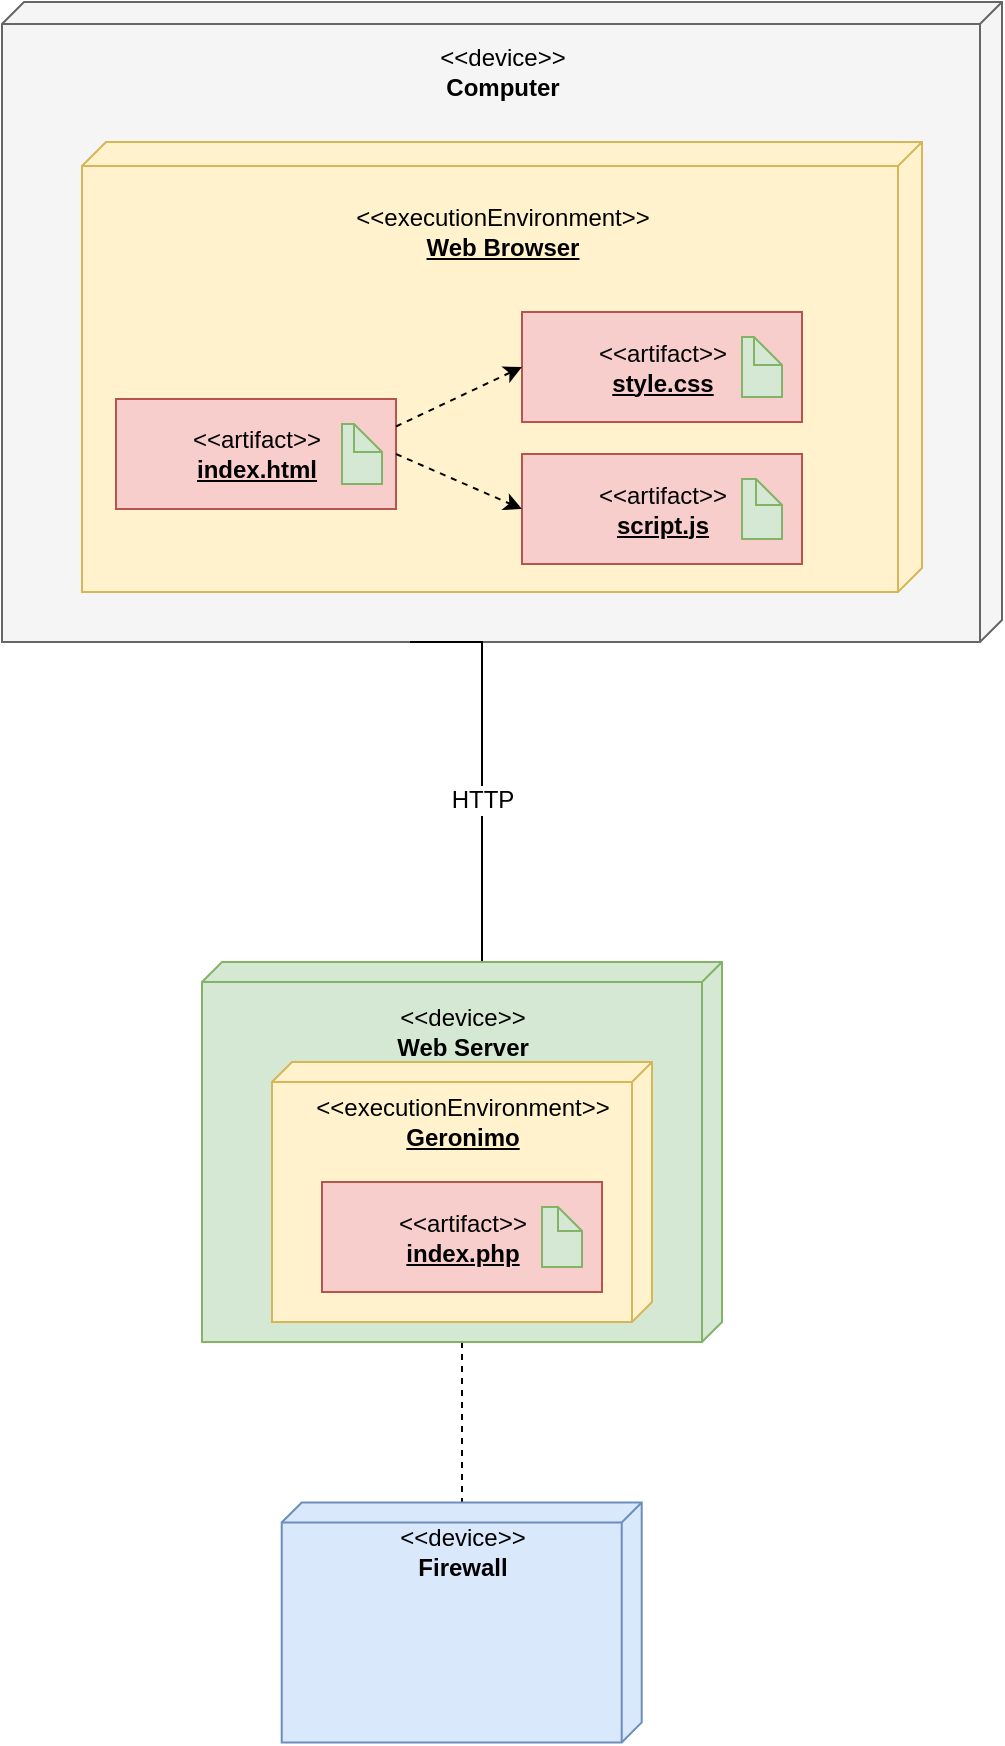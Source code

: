 <mxfile version="12.3.2" type="device" pages="1"><diagram id="WoGlpZXYrKaUyZIQu5_x" name="Page-1"><mxGraphModel dx="1223" dy="916" grid="1" gridSize="10" guides="1" tooltips="1" connect="1" arrows="1" fold="1" page="1" pageScale="1" pageWidth="827" pageHeight="1169" math="0" shadow="0"><root><mxCell id="0"/><mxCell id="1" parent="0"/><mxCell id="Mf1UTiPXOAHevxZ1v4a9-10" value="" style="verticalAlign=top;align=left;spacingTop=8;spacingLeft=2;spacingRight=12;shape=cube;size=11;direction=south;fontStyle=4;html=1;fillColor=#f5f5f5;strokeColor=#666666;fontColor=#333333;" vertex="1" parent="1"><mxGeometry x="700" y="330" width="500" height="320" as="geometry"/></mxCell><mxCell id="Mf1UTiPXOAHevxZ1v4a9-11" value="" style="verticalAlign=top;align=left;spacingTop=8;spacingLeft=2;spacingRight=12;shape=cube;size=12;direction=south;fontStyle=4;html=1;fillColor=#fff2cc;strokeColor=#d6b656;" vertex="1" parent="1"><mxGeometry x="740" y="400" width="420" height="225" as="geometry"/></mxCell><mxCell id="Mf1UTiPXOAHevxZ1v4a9-12" value="&amp;lt;&amp;lt;device&amp;gt;&amp;gt;&lt;br&gt;&lt;b&gt;Computer&lt;/b&gt;" style="text;html=1;align=center;verticalAlign=middle;resizable=0;points=[];;autosize=1;" vertex="1" parent="1"><mxGeometry x="910" y="350" width="80" height="30" as="geometry"/></mxCell><mxCell id="Mf1UTiPXOAHevxZ1v4a9-13" value="&amp;lt;&amp;lt;executionEnvironment&amp;gt;&amp;gt;&lt;br&gt;&lt;b&gt;&lt;u&gt;Web Browser&lt;/u&gt;&lt;/b&gt;" style="text;html=1;align=center;verticalAlign=middle;resizable=0;points=[];;autosize=1;" vertex="1" parent="1"><mxGeometry x="870" y="430" width="160" height="30" as="geometry"/></mxCell><mxCell id="Mf1UTiPXOAHevxZ1v4a9-14" value="&amp;lt;&amp;lt;artifact&amp;gt;&amp;gt;&lt;br&gt;&lt;b&gt;&lt;u&gt;index.html&lt;/u&gt;&lt;/b&gt;" style="html=1;fillColor=#f8cecc;strokeColor=#b85450;" vertex="1" parent="1"><mxGeometry x="757" y="528.5" width="140" height="55" as="geometry"/></mxCell><mxCell id="Mf1UTiPXOAHevxZ1v4a9-15" value="" style="shape=note;whiteSpace=wrap;html=1;size=14;verticalAlign=top;align=left;spacingTop=-6;fillColor=#d5e8d4;strokeColor=#82b366;" vertex="1" parent="1"><mxGeometry x="870" y="541" width="20" height="30" as="geometry"/></mxCell><mxCell id="Mf1UTiPXOAHevxZ1v4a9-20" value="" style="edgeStyle=orthogonalEdgeStyle;rounded=0;orthogonalLoop=1;jettySize=auto;html=1;endArrow=none;endFill=0;" edge="1" parent="1" source="Mf1UTiPXOAHevxZ1v4a9-17"><mxGeometry relative="1" as="geometry"><mxPoint x="904" y="650" as="targetPoint"/><Array as="points"><mxPoint x="940" y="650"/></Array></mxGeometry></mxCell><mxCell id="Mf1UTiPXOAHevxZ1v4a9-24" value="HTTP" style="text;html=1;align=center;verticalAlign=middle;resizable=0;points=[];;labelBackgroundColor=#ffffff;" vertex="1" connectable="0" parent="Mf1UTiPXOAHevxZ1v4a9-20"><mxGeometry x="-0.104" y="68" relative="1" as="geometry"><mxPoint x="68" y="7" as="offset"/></mxGeometry></mxCell><mxCell id="Mf1UTiPXOAHevxZ1v4a9-26" value="" style="edgeStyle=orthogonalEdgeStyle;rounded=0;orthogonalLoop=1;jettySize=auto;html=1;endArrow=none;endFill=0;jumpStyle=none;jumpSize=10;strokeColor=#000000;dashed=1;" edge="1" parent="1" source="Mf1UTiPXOAHevxZ1v4a9-17" target="Mf1UTiPXOAHevxZ1v4a9-47"><mxGeometry relative="1" as="geometry"><mxPoint x="610" y="1050" as="targetPoint"/><Array as="points"><mxPoint x="930" y="1080"/><mxPoint x="930" y="1080"/></Array></mxGeometry></mxCell><mxCell id="Mf1UTiPXOAHevxZ1v4a9-17" value="" style="verticalAlign=top;align=left;spacingTop=8;spacingLeft=2;spacingRight=12;shape=cube;size=10;direction=south;fontStyle=4;html=1;fillColor=#d5e8d4;strokeColor=#82b366;" vertex="1" parent="1"><mxGeometry x="800" y="810" width="260" height="190" as="geometry"/></mxCell><mxCell id="Mf1UTiPXOAHevxZ1v4a9-18" value="&amp;lt;&amp;lt;device&amp;gt;&amp;gt;&lt;br&gt;&lt;b&gt;Web Server&lt;/b&gt;" style="text;html=1;align=center;verticalAlign=middle;resizable=0;points=[];;autosize=1;" vertex="1" parent="1"><mxGeometry x="890" y="830" width="80" height="30" as="geometry"/></mxCell><mxCell id="Mf1UTiPXOAHevxZ1v4a9-28" value="&amp;lt;&amp;lt;artifact&amp;gt;&amp;gt;&lt;br&gt;&lt;b&gt;&lt;u&gt;style.css&lt;/u&gt;&lt;/b&gt;" style="html=1;fillColor=#f8cecc;strokeColor=#b85450;" vertex="1" parent="1"><mxGeometry x="960" y="485" width="140" height="55" as="geometry"/></mxCell><mxCell id="Mf1UTiPXOAHevxZ1v4a9-30" value="&amp;lt;&amp;lt;artifact&amp;gt;&amp;gt;&lt;br&gt;&lt;b&gt;&lt;u&gt;script.js&lt;/u&gt;&lt;/b&gt;" style="html=1;fillColor=#f8cecc;strokeColor=#b85450;" vertex="1" parent="1"><mxGeometry x="960" y="556" width="140" height="55" as="geometry"/></mxCell><mxCell id="Mf1UTiPXOAHevxZ1v4a9-32" value="" style="endArrow=classic;html=1;dashed=1;strokeColor=#000000;exitX=1;exitY=0.25;exitDx=0;exitDy=0;entryX=0;entryY=0.5;entryDx=0;entryDy=0;" edge="1" parent="1" source="Mf1UTiPXOAHevxZ1v4a9-14" target="Mf1UTiPXOAHevxZ1v4a9-28"><mxGeometry width="50" height="50" relative="1" as="geometry"><mxPoint x="710" y="730" as="sourcePoint"/><mxPoint x="820" y="810" as="targetPoint"/></mxGeometry></mxCell><mxCell id="Mf1UTiPXOAHevxZ1v4a9-33" value="" style="endArrow=classic;html=1;dashed=1;strokeColor=#000000;exitX=1;exitY=0.5;exitDx=0;exitDy=0;entryX=0;entryY=0.5;entryDx=0;entryDy=0;" edge="1" parent="1" source="Mf1UTiPXOAHevxZ1v4a9-14" target="Mf1UTiPXOAHevxZ1v4a9-30"><mxGeometry width="50" height="50" relative="1" as="geometry"><mxPoint x="907" y="552.25" as="sourcePoint"/><mxPoint x="970" y="522.5" as="targetPoint"/></mxGeometry></mxCell><mxCell id="Mf1UTiPXOAHevxZ1v4a9-34" value="" style="verticalAlign=top;align=left;spacingTop=8;spacingLeft=2;spacingRight=12;shape=cube;size=10;direction=south;fontStyle=4;html=1;fillColor=#fff2cc;strokeColor=#d6b656;" vertex="1" parent="1"><mxGeometry x="835" y="860" width="190" height="130" as="geometry"/></mxCell><mxCell id="Mf1UTiPXOAHevxZ1v4a9-36" value="&amp;lt;&amp;lt;executionEnvironment&amp;gt;&amp;gt;&lt;br&gt;&lt;u&gt;&lt;b&gt;Geronimo&lt;/b&gt;&lt;br&gt;&lt;/u&gt;" style="text;html=1;align=center;verticalAlign=middle;resizable=0;points=[];;autosize=1;" vertex="1" parent="1"><mxGeometry x="850" y="875" width="160" height="30" as="geometry"/></mxCell><mxCell id="Mf1UTiPXOAHevxZ1v4a9-37" value="" style="shape=note;whiteSpace=wrap;html=1;size=14;verticalAlign=top;align=left;spacingTop=-6;fillColor=#d5e8d4;strokeColor=#82b366;" vertex="1" parent="1"><mxGeometry x="1070" y="497.5" width="20" height="30" as="geometry"/></mxCell><mxCell id="Mf1UTiPXOAHevxZ1v4a9-39" value="" style="shape=note;whiteSpace=wrap;html=1;size=13;verticalAlign=top;align=left;spacingTop=-6;fillColor=#d5e8d4;strokeColor=#82b366;" vertex="1" parent="1"><mxGeometry x="1070" y="568.5" width="20" height="30" as="geometry"/></mxCell><mxCell id="Mf1UTiPXOAHevxZ1v4a9-43" value="&amp;lt;&amp;lt;artifact&amp;gt;&amp;gt;&lt;br&gt;&lt;b&gt;&lt;u&gt;index.php&lt;/u&gt;&lt;/b&gt;" style="html=1;fillColor=#f8cecc;strokeColor=#b85450;" vertex="1" parent="1"><mxGeometry x="860" y="920" width="140" height="55" as="geometry"/></mxCell><mxCell id="Mf1UTiPXOAHevxZ1v4a9-44" value="" style="shape=note;whiteSpace=wrap;html=1;size=12;verticalAlign=top;align=left;spacingTop=-6;fillColor=#d5e8d4;strokeColor=#82b366;" vertex="1" parent="1"><mxGeometry x="970" y="932.5" width="20" height="30" as="geometry"/></mxCell><mxCell id="Mf1UTiPXOAHevxZ1v4a9-47" value="" style="verticalAlign=top;align=left;spacingTop=8;spacingLeft=2;spacingRight=12;shape=cube;size=10;direction=south;fontStyle=4;html=1;fillColor=#dae8fc;strokeColor=#6c8ebf;" vertex="1" parent="1"><mxGeometry x="839.857" y="1080.214" width="180" height="120" as="geometry"/></mxCell><mxCell id="Mf1UTiPXOAHevxZ1v4a9-48" value="&amp;lt;&amp;lt;device&amp;gt;&amp;gt;&lt;br&gt;&lt;b&gt;Firewall&lt;/b&gt;" style="text;html=1;align=center;verticalAlign=middle;resizable=0;points=[];;autosize=1;" vertex="1" parent="1"><mxGeometry x="890" y="1090" width="80" height="30" as="geometry"/></mxCell></root></mxGraphModel></diagram></mxfile>